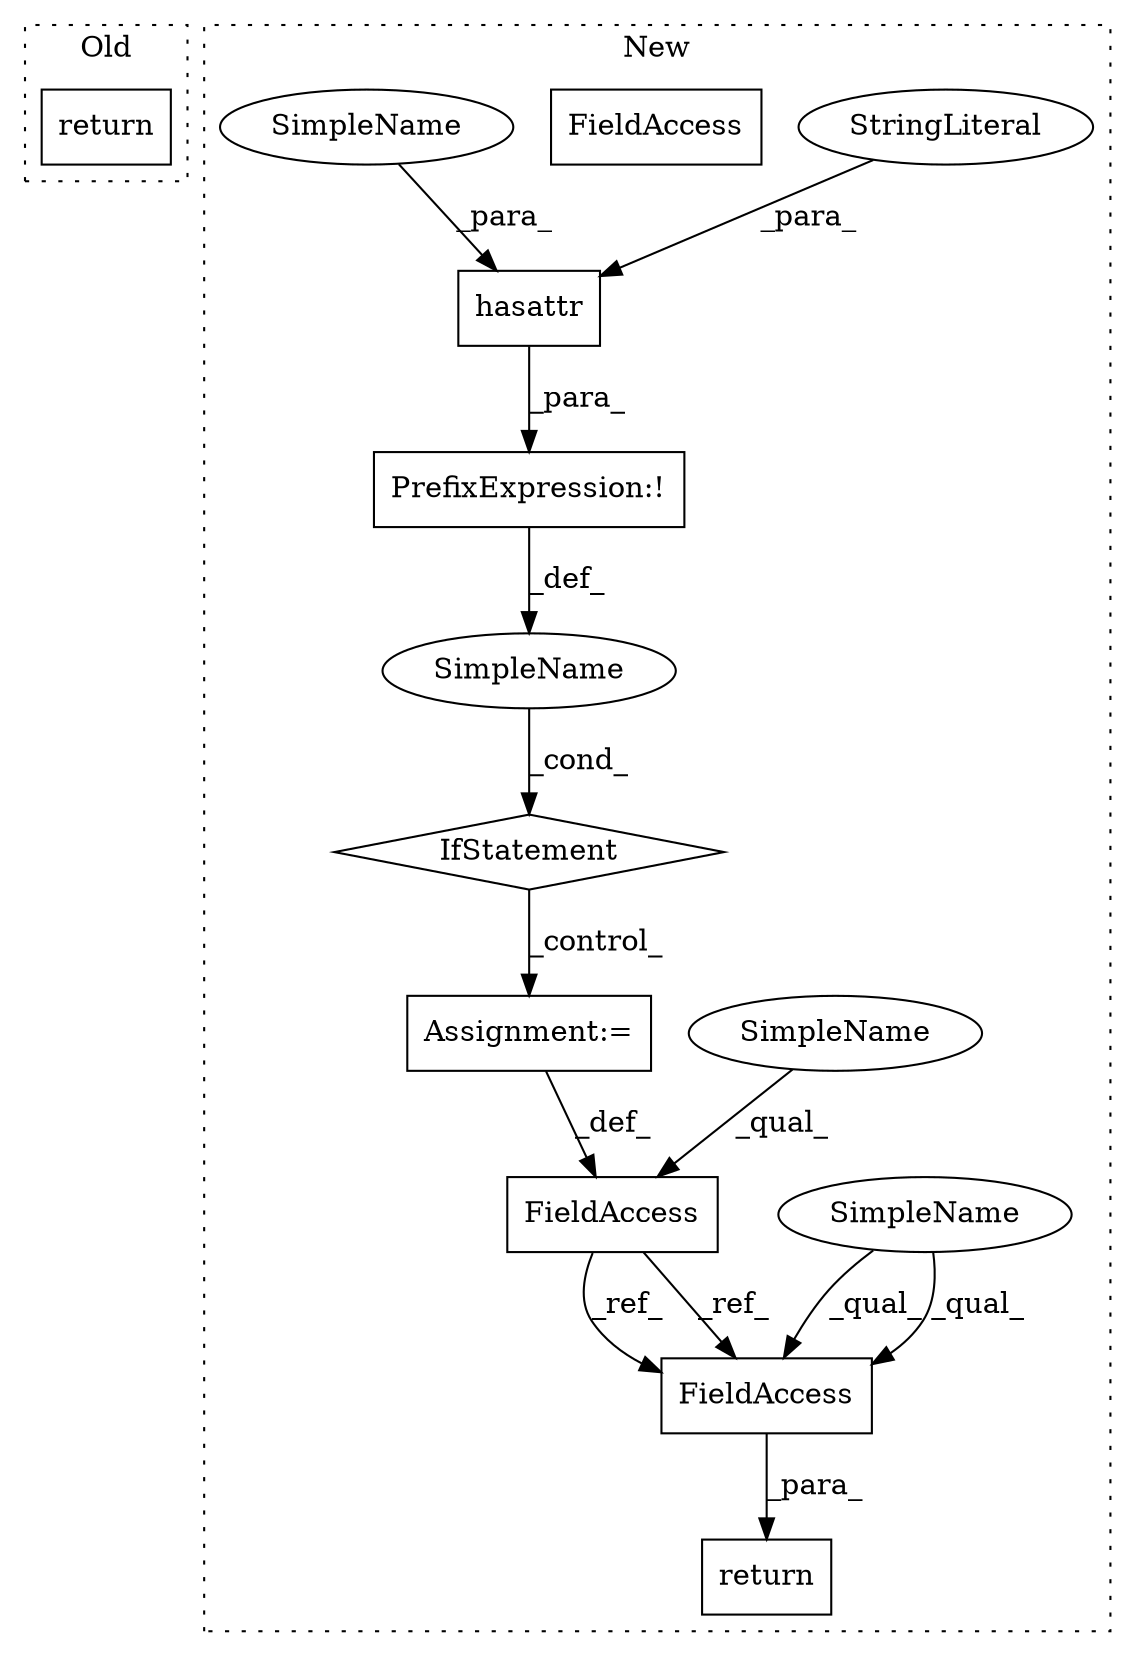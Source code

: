 digraph G {
subgraph cluster0 {
1 [label="return" a="41" s="9739" l="12" shape="box"];
label = "Old";
style="dotted";
}
subgraph cluster1 {
2 [label="hasattr" a="32" s="9626,9660" l="8,1" shape="box"];
3 [label="StringLiteral" a="45" s="9639" l="21" shape="ellipse"];
4 [label="IfStatement" a="25" s="9621,9661" l="4,2" shape="diamond"];
5 [label="Assignment:=" a="7" s="10075" l="8" shape="box"];
6 [label="SimpleName" a="42" s="" l="" shape="ellipse"];
7 [label="FieldAccess" a="22" s="10051" l="24" shape="box"];
8 [label="PrefixExpression:!" a="38" s="9625" l="1" shape="box"];
9 [label="FieldAccess" a="22" s="10118" l="24" shape="box"];
10 [label="return" a="41" s="10111" l="7" shape="box"];
11 [label="SimpleName" a="42" s="10051" l="4" shape="ellipse"];
12 [label="SimpleName" a="42" s="10118" l="4" shape="ellipse"];
13 [label="SimpleName" a="42" s="9634" l="4" shape="ellipse"];
14 [label="FieldAccess" a="22" s="10118" l="24" shape="box"];
label = "New";
style="dotted";
}
2 -> 8 [label="_para_"];
3 -> 2 [label="_para_"];
4 -> 5 [label="_control_"];
5 -> 7 [label="_def_"];
6 -> 4 [label="_cond_"];
7 -> 14 [label="_ref_"];
7 -> 14 [label="_ref_"];
8 -> 6 [label="_def_"];
11 -> 7 [label="_qual_"];
12 -> 14 [label="_qual_"];
12 -> 14 [label="_qual_"];
13 -> 2 [label="_para_"];
14 -> 10 [label="_para_"];
}